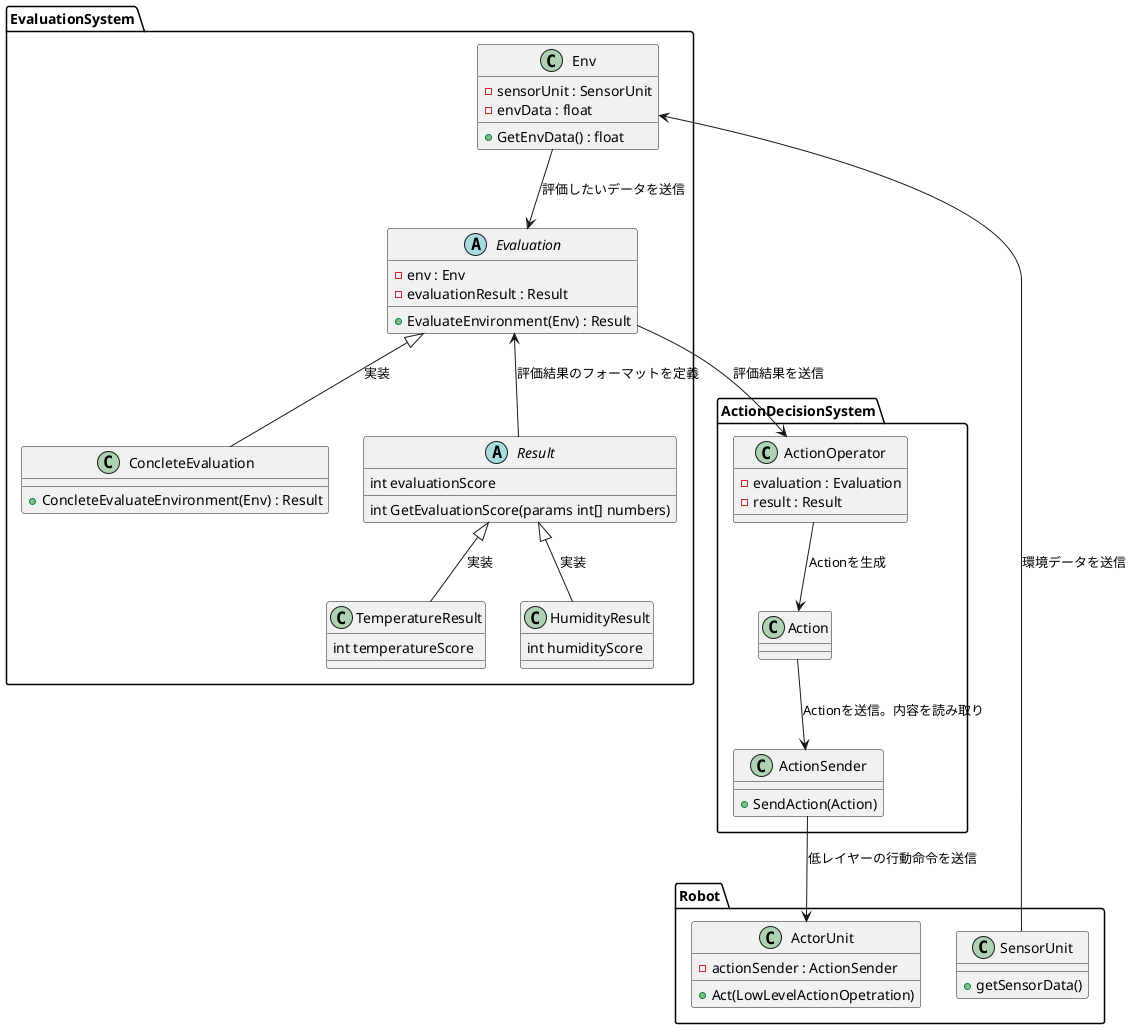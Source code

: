 @startuml

package Robot{
	class ActorUnit{
		- actionSender : ActionSender
		+ Act(LowLevelActionOpetration)
	}
	class SensorUnit{
		+ getSensorData()
	}
}

package EvaluationSystem{
	class Env{
		- sensorUnit : SensorUnit
		- envData : float
		+ GetEnvData() : float
	}
	abstract Evaluation{
		- env : Env
		- evaluationResult : Result
		+ EvaluateEnvironment(Env) : Result
	}
	class ConcleteEvaluation{
		+ ConcleteEvaluateEnvironment(Env) : Result
	}

	abstract Result{
		' 対象とする環境の評価データ
		' 負(過小、不足) < 0(適度) < 正(過度、過剰)
		int evaluationScore
		int GetEvaluationScore(params int[] numbers)
	}
	class TemperatureResult{
		int temperatureScore
	}
	class HumidityResult{
		int humidityScore
	}
}

SensorUnit --> Env : 環境データを送信
Env --> Evaluation : 評価したいデータを送信
Evaluation <-- Result : 評価結果のフォーマットを定義
Evaluation <|-- ConcleteEvaluation : 実装
Result <|-- TemperatureResult : 実装
Result <|-- HumidityResult : 実装


package ActionDecisionSystem{
	class ActionOperator{
		- evaluation : Evaluation
		- result : Result
	}
	class Action
	class ActionSender{
		+ SendAction(Action)
	}
}

Evaluation --> ActionOperator : 評価結果を送信
ActionOperator --> Action : Actionを生成
Action --> ActionSender : Actionを送信。内容を読み取り
ActionSender --> ActorUnit : 低レイヤーの行動命令を送信

@enduml